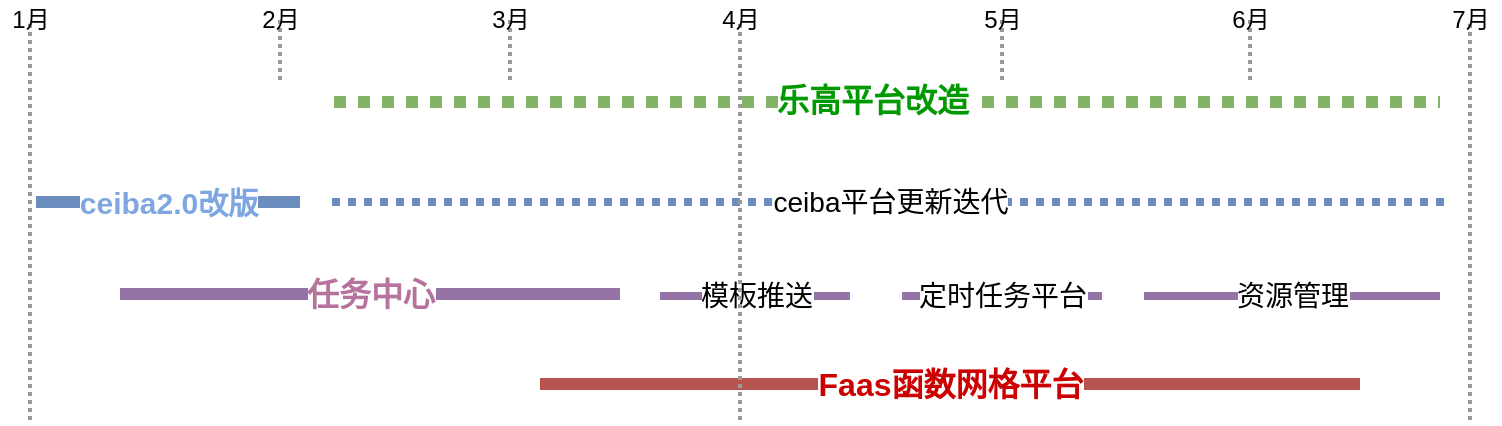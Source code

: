 <mxfile version="14.8.0" type="github">
  <diagram id="7iNuk3zLuDLKiAJlWhuA" name="Page-1">
    <mxGraphModel dx="946" dy="614" grid="1" gridSize="10" guides="1" tooltips="1" connect="1" arrows="1" fold="1" page="1" pageScale="1" pageWidth="827" pageHeight="1169" math="0" shadow="0">
      <root>
        <mxCell id="0" />
        <mxCell id="1" parent="0" />
        <mxCell id="qTpSMrWYJT7CmjRMF8rL-1" value="" style="endArrow=none;dashed=1;html=1;strokeWidth=6;fillColor=#d5e8d4;strokeColor=#82b366;dashPattern=1 1;" edge="1" parent="1">
          <mxGeometry width="50" height="50" relative="1" as="geometry">
            <mxPoint x="217" y="241" as="sourcePoint" />
            <mxPoint x="770" y="241" as="targetPoint" />
          </mxGeometry>
        </mxCell>
        <mxCell id="qTpSMrWYJT7CmjRMF8rL-2" value="&lt;font style=&quot;font-size: 16px&quot; color=&quot;#009900&quot;&gt;&lt;b&gt;乐高平台改造&lt;/b&gt;&lt;/font&gt;" style="edgeLabel;html=1;align=center;verticalAlign=middle;resizable=0;points=[];" vertex="1" connectable="0" parent="qTpSMrWYJT7CmjRMF8rL-1">
          <mxGeometry x="-0.027" y="1" relative="1" as="geometry">
            <mxPoint as="offset" />
          </mxGeometry>
        </mxCell>
        <mxCell id="qTpSMrWYJT7CmjRMF8rL-3" value="&lt;font style=&quot;font-size: 15px&quot; color=&quot;#7ea6e0&quot;&gt;&lt;b&gt;ceiba2.0改版&lt;/b&gt;&lt;/font&gt;" style="endArrow=none;html=1;strokeWidth=6;fillColor=#dae8fc;strokeColor=#6c8ebf;" edge="1" parent="1">
          <mxGeometry width="50" height="50" relative="1" as="geometry">
            <mxPoint x="68" y="291" as="sourcePoint" />
            <mxPoint x="200" y="291" as="targetPoint" />
          </mxGeometry>
        </mxCell>
        <mxCell id="qTpSMrWYJT7CmjRMF8rL-4" value="&lt;font style=&quot;font-size: 16px&quot; color=&quot;#b5739d&quot;&gt;&lt;b&gt;任务中心&lt;/b&gt;&lt;/font&gt;" style="endArrow=none;html=1;strokeWidth=6;fillColor=#e1d5e7;strokeColor=#9673a6;" edge="1" parent="1">
          <mxGeometry width="50" height="50" relative="1" as="geometry">
            <mxPoint x="110" y="337" as="sourcePoint" />
            <mxPoint x="360" y="337" as="targetPoint" />
          </mxGeometry>
        </mxCell>
        <mxCell id="qTpSMrWYJT7CmjRMF8rL-5" value="&lt;font style=&quot;font-size: 16px&quot; color=&quot;#cc0000&quot;&gt;&lt;b&gt;Faas函数网格平台&lt;/b&gt;&lt;/font&gt;" style="endArrow=none;html=1;strokeWidth=6;fillColor=#f8cecc;strokeColor=#b85450;" edge="1" parent="1">
          <mxGeometry width="50" height="50" relative="1" as="geometry">
            <mxPoint x="320" y="382" as="sourcePoint" />
            <mxPoint x="730" y="382" as="targetPoint" />
          </mxGeometry>
        </mxCell>
        <mxCell id="qTpSMrWYJT7CmjRMF8rL-6" value="&lt;font style=&quot;font-size: 14px&quot;&gt;模板推送&lt;/font&gt;" style="endArrow=none;html=1;strokeWidth=4;fillColor=#e1d5e7;strokeColor=#9673a6;" edge="1" parent="1">
          <mxGeometry x="395" y="338" width="50" height="50" as="geometry">
            <mxPoint x="380" y="338" as="sourcePoint" />
            <mxPoint x="475" y="338" as="targetPoint" />
            <Array as="points">
              <mxPoint x="442" y="338" />
              <mxPoint x="455" y="338" />
            </Array>
          </mxGeometry>
        </mxCell>
        <mxCell id="qTpSMrWYJT7CmjRMF8rL-7" value="&lt;font style=&quot;font-size: 14px&quot;&gt;定时任务平台&lt;/font&gt;" style="endArrow=none;html=1;strokeWidth=4;fillColor=#e1d5e7;strokeColor=#9673a6;" edge="1" parent="1">
          <mxGeometry x="411" y="338" width="50" height="50" as="geometry">
            <mxPoint x="501" y="338" as="sourcePoint" />
            <mxPoint x="601" y="338" as="targetPoint" />
          </mxGeometry>
        </mxCell>
        <mxCell id="qTpSMrWYJT7CmjRMF8rL-8" value="&lt;font style=&quot;font-size: 14px&quot;&gt;资源管理&lt;/font&gt;" style="endArrow=none;html=1;strokeWidth=4;fillColor=#e1d5e7;strokeColor=#9673a6;" edge="1" parent="1">
          <mxGeometry x="412" y="338" width="50" height="50" as="geometry">
            <mxPoint x="622" y="338" as="sourcePoint" />
            <mxPoint x="770" y="338" as="targetPoint" />
            <Array as="points">
              <mxPoint x="685" y="338" />
            </Array>
          </mxGeometry>
        </mxCell>
        <mxCell id="qTpSMrWYJT7CmjRMF8rL-10" value="&lt;font style=&quot;font-size: 14px&quot;&gt;ceiba平台更新迭代&lt;/font&gt;" style="endArrow=none;html=1;strokeWidth=4;dashed=1;fillColor=#dae8fc;strokeColor=#6c8ebf;dashPattern=1 1;" edge="1" parent="1">
          <mxGeometry width="50" height="50" relative="1" as="geometry">
            <mxPoint x="216" y="291" as="sourcePoint" />
            <mxPoint x="773" y="291" as="targetPoint" />
          </mxGeometry>
        </mxCell>
        <mxCell id="qTpSMrWYJT7CmjRMF8rL-11" value="" style="endArrow=none;dashed=1;html=1;dashPattern=1 1;strokeWidth=2;strokeColor=#999999;" edge="1" parent="1">
          <mxGeometry width="50" height="50" relative="1" as="geometry">
            <mxPoint x="190" y="230" as="sourcePoint" />
            <mxPoint x="190" y="200" as="targetPoint" />
          </mxGeometry>
        </mxCell>
        <mxCell id="qTpSMrWYJT7CmjRMF8rL-12" value="2月" style="text;html=1;align=center;verticalAlign=middle;resizable=0;points=[];autosize=1;strokeColor=none;" vertex="1" parent="1">
          <mxGeometry x="175" y="190" width="30" height="20" as="geometry" />
        </mxCell>
        <mxCell id="qTpSMrWYJT7CmjRMF8rL-13" value="" style="endArrow=none;dashed=1;html=1;dashPattern=1 1;strokeWidth=2;strokeColor=#999999;" edge="1" parent="1">
          <mxGeometry width="50" height="50" relative="1" as="geometry">
            <mxPoint x="305" y="230" as="sourcePoint" />
            <mxPoint x="305" y="200" as="targetPoint" />
          </mxGeometry>
        </mxCell>
        <mxCell id="qTpSMrWYJT7CmjRMF8rL-14" value="3月" style="text;html=1;align=center;verticalAlign=middle;resizable=0;points=[];autosize=1;strokeColor=none;" vertex="1" parent="1">
          <mxGeometry x="290" y="190" width="30" height="20" as="geometry" />
        </mxCell>
        <mxCell id="qTpSMrWYJT7CmjRMF8rL-15" value="" style="endArrow=none;dashed=1;html=1;dashPattern=1 1;strokeWidth=2;strokeColor=#999999;" edge="1" parent="1">
          <mxGeometry width="50" height="50" relative="1" as="geometry">
            <mxPoint x="675" y="230" as="sourcePoint" />
            <mxPoint x="675" y="200" as="targetPoint" />
          </mxGeometry>
        </mxCell>
        <mxCell id="qTpSMrWYJT7CmjRMF8rL-16" value="6月" style="text;html=1;align=center;verticalAlign=middle;resizable=0;points=[];autosize=1;strokeColor=none;" vertex="1" parent="1">
          <mxGeometry x="660" y="190" width="30" height="20" as="geometry" />
        </mxCell>
        <mxCell id="qTpSMrWYJT7CmjRMF8rL-17" value="" style="endArrow=none;dashed=1;html=1;dashPattern=1 1;strokeWidth=2;strokeColor=#999999;" edge="1" parent="1">
          <mxGeometry width="50" height="50" relative="1" as="geometry">
            <mxPoint x="420" y="400" as="sourcePoint" />
            <mxPoint x="420" y="200" as="targetPoint" />
          </mxGeometry>
        </mxCell>
        <mxCell id="qTpSMrWYJT7CmjRMF8rL-18" value="4月" style="text;html=1;align=center;verticalAlign=middle;resizable=0;points=[];autosize=1;strokeColor=none;" vertex="1" parent="1">
          <mxGeometry x="405" y="190" width="30" height="20" as="geometry" />
        </mxCell>
        <mxCell id="qTpSMrWYJT7CmjRMF8rL-19" value="" style="endArrow=none;dashed=1;html=1;dashPattern=1 1;strokeWidth=2;strokeColor=#999999;" edge="1" parent="1">
          <mxGeometry width="50" height="50" relative="1" as="geometry">
            <mxPoint x="551" y="230" as="sourcePoint" />
            <mxPoint x="551" y="200" as="targetPoint" />
          </mxGeometry>
        </mxCell>
        <mxCell id="qTpSMrWYJT7CmjRMF8rL-20" value="5月" style="text;html=1;align=center;verticalAlign=middle;resizable=0;points=[];autosize=1;strokeColor=none;" vertex="1" parent="1">
          <mxGeometry x="536" y="190" width="30" height="20" as="geometry" />
        </mxCell>
        <mxCell id="qTpSMrWYJT7CmjRMF8rL-21" value="" style="endArrow=none;dashed=1;html=1;dashPattern=1 1;strokeWidth=2;strokeColor=#999999;" edge="1" parent="1">
          <mxGeometry width="50" height="50" relative="1" as="geometry">
            <mxPoint x="65" y="400" as="sourcePoint" />
            <mxPoint x="65" y="200" as="targetPoint" />
          </mxGeometry>
        </mxCell>
        <mxCell id="qTpSMrWYJT7CmjRMF8rL-22" value="1月" style="text;html=1;align=center;verticalAlign=middle;resizable=0;points=[];autosize=1;strokeColor=none;" vertex="1" parent="1">
          <mxGeometry x="50" y="190" width="30" height="20" as="geometry" />
        </mxCell>
        <mxCell id="qTpSMrWYJT7CmjRMF8rL-23" value="" style="endArrow=none;dashed=1;html=1;dashPattern=1 1;strokeWidth=2;strokeColor=#999999;" edge="1" parent="1">
          <mxGeometry width="50" height="50" relative="1" as="geometry">
            <mxPoint x="785" y="400" as="sourcePoint" />
            <mxPoint x="785" y="200" as="targetPoint" />
          </mxGeometry>
        </mxCell>
        <mxCell id="qTpSMrWYJT7CmjRMF8rL-24" value="7月" style="text;html=1;align=center;verticalAlign=middle;resizable=0;points=[];autosize=1;strokeColor=none;" vertex="1" parent="1">
          <mxGeometry x="770" y="190" width="30" height="20" as="geometry" />
        </mxCell>
      </root>
    </mxGraphModel>
  </diagram>
</mxfile>
